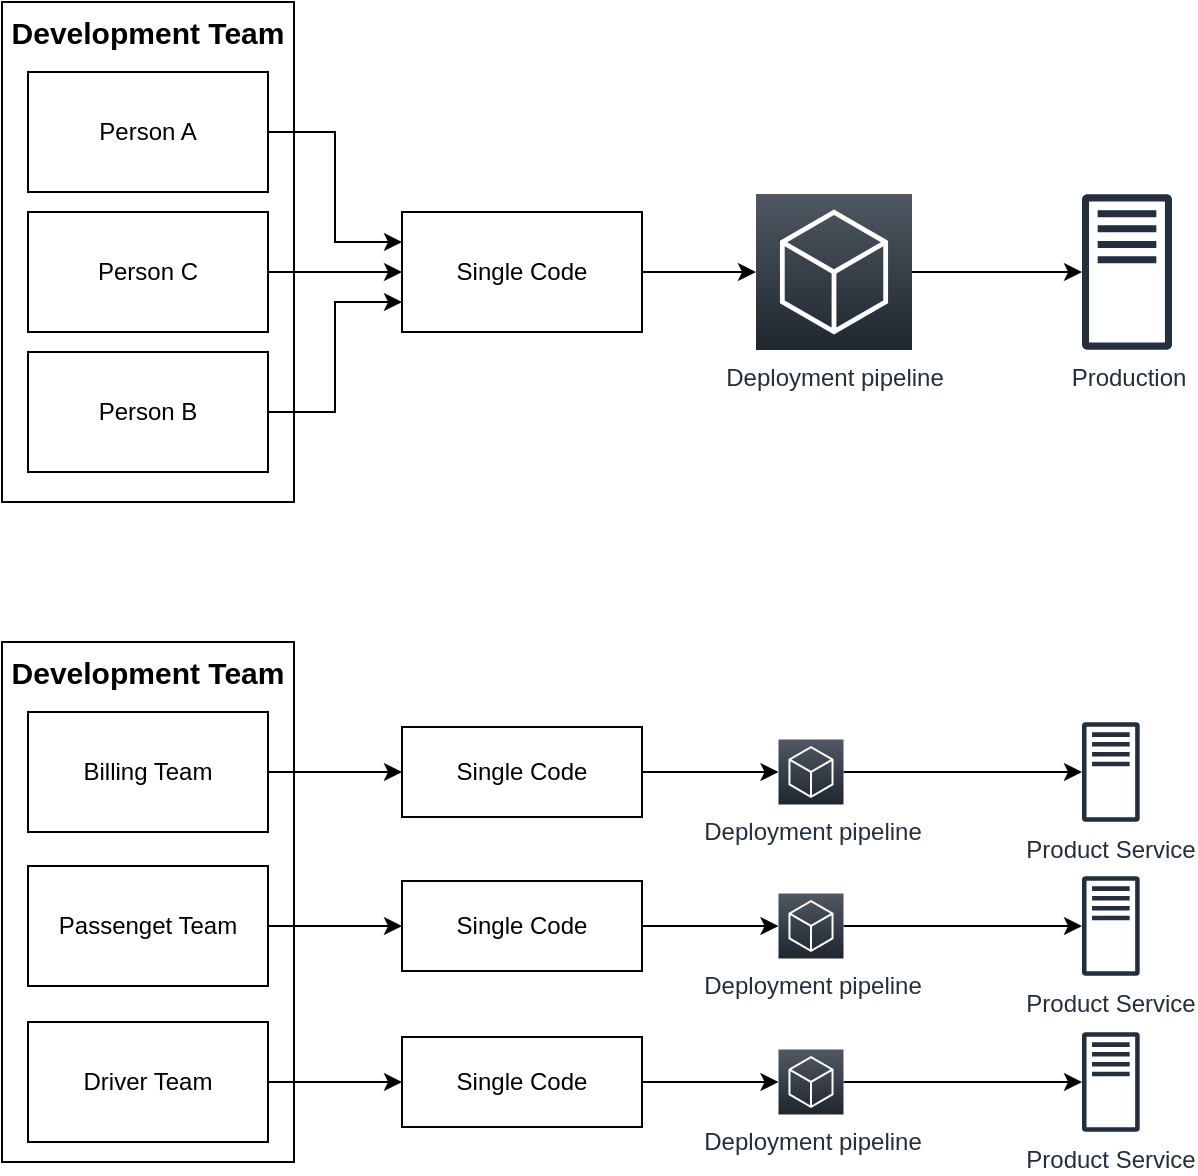 <mxfile version="21.5.1" type="device">
  <diagram name="Page-1" id="jpy52TtLRWP929Qp4Aha">
    <mxGraphModel dx="792" dy="845" grid="1" gridSize="10" guides="1" tooltips="1" connect="1" arrows="1" fold="1" page="1" pageScale="1" pageWidth="827" pageHeight="1169" math="0" shadow="0">
      <root>
        <mxCell id="0" />
        <mxCell id="1" parent="0" />
        <mxCell id="TWiz8xH68qqZHKl_54iG-1" value="Development Team" style="rounded=0;whiteSpace=wrap;html=1;verticalAlign=top;fontStyle=1;fontSize=15;" vertex="1" parent="1">
          <mxGeometry x="160" y="180" width="146" height="250" as="geometry" />
        </mxCell>
        <mxCell id="TWiz8xH68qqZHKl_54iG-15" style="edgeStyle=orthogonalEdgeStyle;rounded=0;orthogonalLoop=1;jettySize=auto;html=1;entryX=0;entryY=0.25;entryDx=0;entryDy=0;" edge="1" parent="1" source="TWiz8xH68qqZHKl_54iG-3" target="TWiz8xH68qqZHKl_54iG-6">
          <mxGeometry relative="1" as="geometry" />
        </mxCell>
        <mxCell id="TWiz8xH68qqZHKl_54iG-3" value="Person A" style="rounded=0;whiteSpace=wrap;html=1;" vertex="1" parent="1">
          <mxGeometry x="173" y="215" width="120" height="60" as="geometry" />
        </mxCell>
        <mxCell id="TWiz8xH68qqZHKl_54iG-13" style="edgeStyle=orthogonalEdgeStyle;rounded=0;orthogonalLoop=1;jettySize=auto;html=1;" edge="1" parent="1" source="TWiz8xH68qqZHKl_54iG-4" target="TWiz8xH68qqZHKl_54iG-6">
          <mxGeometry relative="1" as="geometry" />
        </mxCell>
        <mxCell id="TWiz8xH68qqZHKl_54iG-4" value="Person C" style="rounded=0;whiteSpace=wrap;html=1;" vertex="1" parent="1">
          <mxGeometry x="173" y="285" width="120" height="60" as="geometry" />
        </mxCell>
        <mxCell id="TWiz8xH68qqZHKl_54iG-14" style="edgeStyle=orthogonalEdgeStyle;rounded=0;orthogonalLoop=1;jettySize=auto;html=1;entryX=0;entryY=0.75;entryDx=0;entryDy=0;" edge="1" parent="1" source="TWiz8xH68qqZHKl_54iG-5" target="TWiz8xH68qqZHKl_54iG-6">
          <mxGeometry relative="1" as="geometry" />
        </mxCell>
        <mxCell id="TWiz8xH68qqZHKl_54iG-5" value="Person B" style="rounded=0;whiteSpace=wrap;html=1;" vertex="1" parent="1">
          <mxGeometry x="173" y="355" width="120" height="60" as="geometry" />
        </mxCell>
        <mxCell id="TWiz8xH68qqZHKl_54iG-16" style="edgeStyle=orthogonalEdgeStyle;rounded=0;orthogonalLoop=1;jettySize=auto;html=1;entryX=0;entryY=0.5;entryDx=0;entryDy=0;entryPerimeter=0;" edge="1" parent="1" source="TWiz8xH68qqZHKl_54iG-6" target="TWiz8xH68qqZHKl_54iG-12">
          <mxGeometry relative="1" as="geometry" />
        </mxCell>
        <mxCell id="TWiz8xH68qqZHKl_54iG-6" value="Single Code" style="whiteSpace=wrap;html=1;" vertex="1" parent="1">
          <mxGeometry x="360" y="285" width="120" height="60" as="geometry" />
        </mxCell>
        <mxCell id="TWiz8xH68qqZHKl_54iG-11" value="Production" style="sketch=0;outlineConnect=0;fontColor=#232F3E;gradientColor=none;fillColor=#232F3D;strokeColor=none;dashed=0;verticalLabelPosition=bottom;verticalAlign=top;align=center;html=1;fontSize=12;fontStyle=0;aspect=fixed;pointerEvents=1;shape=mxgraph.aws4.traditional_server;" vertex="1" parent="1">
          <mxGeometry x="700" y="276" width="45" height="78" as="geometry" />
        </mxCell>
        <mxCell id="TWiz8xH68qqZHKl_54iG-17" style="edgeStyle=orthogonalEdgeStyle;rounded=0;orthogonalLoop=1;jettySize=auto;html=1;" edge="1" parent="1" source="TWiz8xH68qqZHKl_54iG-12" target="TWiz8xH68qqZHKl_54iG-11">
          <mxGeometry relative="1" as="geometry" />
        </mxCell>
        <mxCell id="TWiz8xH68qqZHKl_54iG-12" value="Deployment pipeline" style="sketch=0;points=[[0,0,0],[0.25,0,0],[0.5,0,0],[0.75,0,0],[1,0,0],[0,1,0],[0.25,1,0],[0.5,1,0],[0.75,1,0],[1,1,0],[0,0.25,0],[0,0.5,0],[0,0.75,0],[1,0.25,0],[1,0.5,0],[1,0.75,0]];gradientDirection=north;outlineConnect=0;fontColor=#232F3E;gradientColor=#505863;fillColor=#1E262E;strokeColor=#ffffff;dashed=0;verticalLabelPosition=bottom;verticalAlign=top;align=center;html=1;fontSize=12;fontStyle=0;aspect=fixed;shape=mxgraph.aws4.resourceIcon;resIcon=mxgraph.aws4.general;" vertex="1" parent="1">
          <mxGeometry x="537" y="276" width="78" height="78" as="geometry" />
        </mxCell>
        <mxCell id="TWiz8xH68qqZHKl_54iG-18" value="Development Team" style="rounded=0;whiteSpace=wrap;html=1;verticalAlign=top;fontStyle=1;fontSize=15;" vertex="1" parent="1">
          <mxGeometry x="160" y="500" width="146" height="260" as="geometry" />
        </mxCell>
        <mxCell id="TWiz8xH68qqZHKl_54iG-32" style="edgeStyle=orthogonalEdgeStyle;rounded=0;orthogonalLoop=1;jettySize=auto;html=1;" edge="1" parent="1" source="TWiz8xH68qqZHKl_54iG-20" target="TWiz8xH68qqZHKl_54iG-31">
          <mxGeometry relative="1" as="geometry" />
        </mxCell>
        <mxCell id="TWiz8xH68qqZHKl_54iG-20" value="Billing Team" style="rounded=0;whiteSpace=wrap;html=1;" vertex="1" parent="1">
          <mxGeometry x="173" y="535" width="120" height="60" as="geometry" />
        </mxCell>
        <mxCell id="TWiz8xH68qqZHKl_54iG-21" style="edgeStyle=orthogonalEdgeStyle;rounded=0;orthogonalLoop=1;jettySize=auto;html=1;" edge="1" parent="1" source="TWiz8xH68qqZHKl_54iG-22" target="TWiz8xH68qqZHKl_54iG-26">
          <mxGeometry relative="1" as="geometry" />
        </mxCell>
        <mxCell id="TWiz8xH68qqZHKl_54iG-22" value="Passenget Team" style="rounded=0;whiteSpace=wrap;html=1;" vertex="1" parent="1">
          <mxGeometry x="173" y="612" width="120" height="60" as="geometry" />
        </mxCell>
        <mxCell id="TWiz8xH68qqZHKl_54iG-33" style="edgeStyle=orthogonalEdgeStyle;rounded=0;orthogonalLoop=1;jettySize=auto;html=1;" edge="1" parent="1" source="TWiz8xH68qqZHKl_54iG-24" target="TWiz8xH68qqZHKl_54iG-30">
          <mxGeometry relative="1" as="geometry" />
        </mxCell>
        <mxCell id="TWiz8xH68qqZHKl_54iG-24" value="Driver Team" style="rounded=0;whiteSpace=wrap;html=1;" vertex="1" parent="1">
          <mxGeometry x="173" y="690" width="120" height="60" as="geometry" />
        </mxCell>
        <mxCell id="TWiz8xH68qqZHKl_54iG-46" style="edgeStyle=orthogonalEdgeStyle;rounded=0;orthogonalLoop=1;jettySize=auto;html=1;entryX=0;entryY=0.5;entryDx=0;entryDy=0;entryPerimeter=0;" edge="1" parent="1" source="TWiz8xH68qqZHKl_54iG-26" target="TWiz8xH68qqZHKl_54iG-35">
          <mxGeometry relative="1" as="geometry" />
        </mxCell>
        <mxCell id="TWiz8xH68qqZHKl_54iG-26" value="Single Code" style="whiteSpace=wrap;html=1;" vertex="1" parent="1">
          <mxGeometry x="360" y="619.5" width="120" height="45" as="geometry" />
        </mxCell>
        <mxCell id="TWiz8xH68qqZHKl_54iG-27" value="Product Service" style="sketch=0;outlineConnect=0;fontColor=#232F3E;gradientColor=none;fillColor=#232F3D;strokeColor=none;dashed=0;verticalLabelPosition=bottom;verticalAlign=top;align=center;html=1;fontSize=12;fontStyle=0;aspect=fixed;pointerEvents=1;shape=mxgraph.aws4.traditional_server;" vertex="1" parent="1">
          <mxGeometry x="700" y="540" width="28.85" height="50" as="geometry" />
        </mxCell>
        <mxCell id="TWiz8xH68qqZHKl_54iG-45" style="edgeStyle=orthogonalEdgeStyle;rounded=0;orthogonalLoop=1;jettySize=auto;html=1;entryX=0;entryY=0.5;entryDx=0;entryDy=0;entryPerimeter=0;" edge="1" parent="1" source="TWiz8xH68qqZHKl_54iG-30" target="TWiz8xH68qqZHKl_54iG-37">
          <mxGeometry relative="1" as="geometry" />
        </mxCell>
        <mxCell id="TWiz8xH68qqZHKl_54iG-30" value="Single Code" style="whiteSpace=wrap;html=1;" vertex="1" parent="1">
          <mxGeometry x="360" y="697.5" width="120" height="45" as="geometry" />
        </mxCell>
        <mxCell id="TWiz8xH68qqZHKl_54iG-47" style="edgeStyle=orthogonalEdgeStyle;rounded=0;orthogonalLoop=1;jettySize=auto;html=1;entryX=0;entryY=0.5;entryDx=0;entryDy=0;entryPerimeter=0;" edge="1" parent="1" source="TWiz8xH68qqZHKl_54iG-31" target="TWiz8xH68qqZHKl_54iG-36">
          <mxGeometry relative="1" as="geometry" />
        </mxCell>
        <mxCell id="TWiz8xH68qqZHKl_54iG-31" value="Single Code" style="whiteSpace=wrap;html=1;" vertex="1" parent="1">
          <mxGeometry x="360" y="542.5" width="120" height="45" as="geometry" />
        </mxCell>
        <mxCell id="TWiz8xH68qqZHKl_54iG-42" style="edgeStyle=orthogonalEdgeStyle;rounded=0;orthogonalLoop=1;jettySize=auto;html=1;" edge="1" parent="1" source="TWiz8xH68qqZHKl_54iG-35" target="TWiz8xH68qqZHKl_54iG-40">
          <mxGeometry relative="1" as="geometry" />
        </mxCell>
        <mxCell id="TWiz8xH68qqZHKl_54iG-35" value="Deployment pipeline" style="sketch=0;points=[[0,0,0],[0.25,0,0],[0.5,0,0],[0.75,0,0],[1,0,0],[0,1,0],[0.25,1,0],[0.5,1,0],[0.75,1,0],[1,1,0],[0,0.25,0],[0,0.5,0],[0,0.75,0],[1,0.25,0],[1,0.5,0],[1,0.75,0]];gradientDirection=north;outlineConnect=0;fontColor=#232F3E;gradientColor=#505863;fillColor=#1E262E;strokeColor=#ffffff;dashed=0;verticalLabelPosition=bottom;verticalAlign=top;align=center;html=1;fontSize=12;fontStyle=0;aspect=fixed;shape=mxgraph.aws4.resourceIcon;resIcon=mxgraph.aws4.general;" vertex="1" parent="1">
          <mxGeometry x="548.25" y="625.75" width="32.5" height="32.5" as="geometry" />
        </mxCell>
        <mxCell id="TWiz8xH68qqZHKl_54iG-38" style="edgeStyle=orthogonalEdgeStyle;rounded=0;orthogonalLoop=1;jettySize=auto;html=1;" edge="1" parent="1" source="TWiz8xH68qqZHKl_54iG-36" target="TWiz8xH68qqZHKl_54iG-27">
          <mxGeometry relative="1" as="geometry" />
        </mxCell>
        <mxCell id="TWiz8xH68qqZHKl_54iG-36" value="Deployment pipeline" style="sketch=0;points=[[0,0,0],[0.25,0,0],[0.5,0,0],[0.75,0,0],[1,0,0],[0,1,0],[0.25,1,0],[0.5,1,0],[0.75,1,0],[1,1,0],[0,0.25,0],[0,0.5,0],[0,0.75,0],[1,0.25,0],[1,0.5,0],[1,0.75,0]];gradientDirection=north;outlineConnect=0;fontColor=#232F3E;gradientColor=#505863;fillColor=#1E262E;strokeColor=#ffffff;dashed=0;verticalLabelPosition=bottom;verticalAlign=top;align=center;html=1;fontSize=12;fontStyle=0;aspect=fixed;shape=mxgraph.aws4.resourceIcon;resIcon=mxgraph.aws4.general;" vertex="1" parent="1">
          <mxGeometry x="548.25" y="548.75" width="32.5" height="32.5" as="geometry" />
        </mxCell>
        <mxCell id="TWiz8xH68qqZHKl_54iG-43" style="edgeStyle=orthogonalEdgeStyle;rounded=0;orthogonalLoop=1;jettySize=auto;html=1;" edge="1" parent="1" source="TWiz8xH68qqZHKl_54iG-37" target="TWiz8xH68qqZHKl_54iG-41">
          <mxGeometry relative="1" as="geometry" />
        </mxCell>
        <mxCell id="TWiz8xH68qqZHKl_54iG-37" value="Deployment pipeline" style="sketch=0;points=[[0,0,0],[0.25,0,0],[0.5,0,0],[0.75,0,0],[1,0,0],[0,1,0],[0.25,1,0],[0.5,1,0],[0.75,1,0],[1,1,0],[0,0.25,0],[0,0.5,0],[0,0.75,0],[1,0.25,0],[1,0.5,0],[1,0.75,0]];gradientDirection=north;outlineConnect=0;fontColor=#232F3E;gradientColor=#505863;fillColor=#1E262E;strokeColor=#ffffff;dashed=0;verticalLabelPosition=bottom;verticalAlign=top;align=center;html=1;fontSize=12;fontStyle=0;aspect=fixed;shape=mxgraph.aws4.resourceIcon;resIcon=mxgraph.aws4.general;" vertex="1" parent="1">
          <mxGeometry x="548.25" y="703.75" width="32.5" height="32.5" as="geometry" />
        </mxCell>
        <mxCell id="TWiz8xH68qqZHKl_54iG-40" value="Product Service" style="sketch=0;outlineConnect=0;fontColor=#232F3E;gradientColor=none;fillColor=#232F3D;strokeColor=none;dashed=0;verticalLabelPosition=bottom;verticalAlign=top;align=center;html=1;fontSize=12;fontStyle=0;aspect=fixed;pointerEvents=1;shape=mxgraph.aws4.traditional_server;" vertex="1" parent="1">
          <mxGeometry x="700" y="617" width="28.85" height="50" as="geometry" />
        </mxCell>
        <mxCell id="TWiz8xH68qqZHKl_54iG-41" value="Product Service" style="sketch=0;outlineConnect=0;fontColor=#232F3E;gradientColor=none;fillColor=#232F3D;strokeColor=none;dashed=0;verticalLabelPosition=bottom;verticalAlign=top;align=center;html=1;fontSize=12;fontStyle=0;aspect=fixed;pointerEvents=1;shape=mxgraph.aws4.traditional_server;" vertex="1" parent="1">
          <mxGeometry x="700" y="695" width="28.85" height="50" as="geometry" />
        </mxCell>
      </root>
    </mxGraphModel>
  </diagram>
</mxfile>
